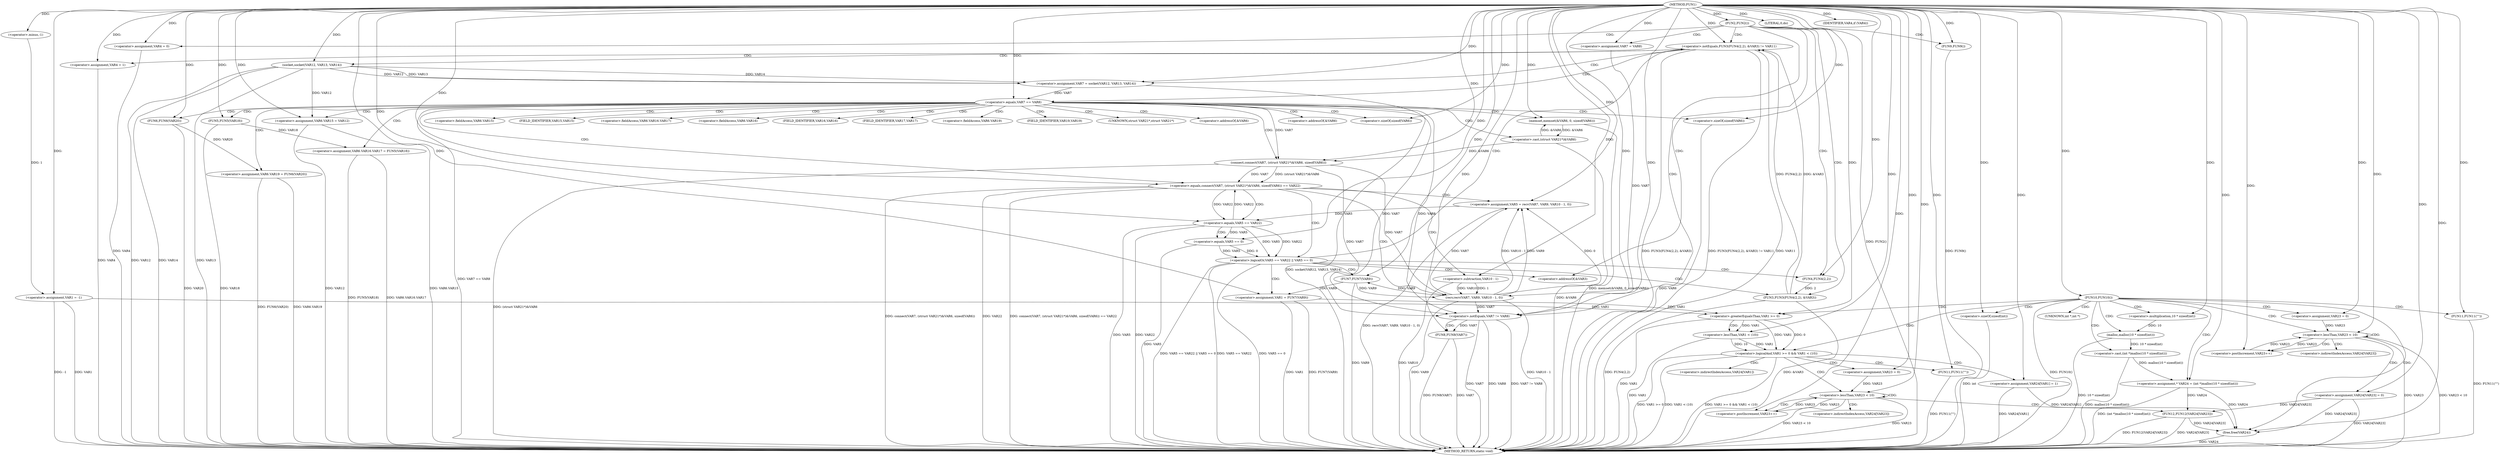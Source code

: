 digraph FUN1 {  
"1000100" [label = "(METHOD,FUN1)" ]
"1000292" [label = "(METHOD_RETURN,static void)" ]
"1000103" [label = "(<operator>.assignment,VAR1 = -1)" ]
"1000105" [label = "(<operator>.minus,-1)" ]
"1000108" [label = "(FUN2,FUN2())" ]
"1000113" [label = "(<operator>.assignment,VAR4 = 0)" ]
"1000119" [label = "(<operator>.assignment,VAR7 = VAR8)" ]
"1000126" [label = "(<operator>.notEquals,FUN3(FUN4(2,2), &VAR3) != VAR11)" ]
"1000127" [label = "(FUN3,FUN3(FUN4(2,2), &VAR3))" ]
"1000128" [label = "(FUN4,FUN4(2,2))" ]
"1000136" [label = "(<operator>.assignment,VAR4 = 1)" ]
"1000139" [label = "(<operator>.assignment,VAR7 = socket(VAR12, VAR13, VAR14))" ]
"1000141" [label = "(socket,socket(VAR12, VAR13, VAR14))" ]
"1000146" [label = "(<operator>.equals,VAR7 == VAR8)" ]
"1000151" [label = "(memset,memset(&VAR6, 0, sizeof(VAR6)))" ]
"1000155" [label = "(<operator>.sizeOf,sizeof(VAR6))" ]
"1000157" [label = "(<operator>.assignment,VAR6.VAR15 = VAR12)" ]
"1000162" [label = "(<operator>.assignment,VAR6.VAR16.VAR17 = FUN5(VAR18))" ]
"1000168" [label = "(FUN5,FUN5(VAR18))" ]
"1000170" [label = "(<operator>.assignment,VAR6.VAR19 = FUN6(VAR20))" ]
"1000174" [label = "(FUN6,FUN6(VAR20))" ]
"1000177" [label = "(<operator>.equals,connect(VAR7, (struct VAR21*)&VAR6, sizeof(VAR6)) == VAR22)" ]
"1000178" [label = "(connect,connect(VAR7, (struct VAR21*)&VAR6, sizeof(VAR6)))" ]
"1000180" [label = "(<operator>.cast,(struct VAR21*)&VAR6)" ]
"1000184" [label = "(<operator>.sizeOf,sizeof(VAR6))" ]
"1000189" [label = "(<operator>.assignment,VAR5 = recv(VAR7, VAR9, VAR10 - 1, 0))" ]
"1000191" [label = "(recv,recv(VAR7, VAR9, VAR10 - 1, 0))" ]
"1000194" [label = "(<operator>.subtraction,VAR10 - 1)" ]
"1000199" [label = "(<operator>.logicalOr,VAR5 == VAR22 || VAR5 == 0)" ]
"1000200" [label = "(<operator>.equals,VAR5 == VAR22)" ]
"1000203" [label = "(<operator>.equals,VAR5 == 0)" ]
"1000208" [label = "(<operator>.assignment,VAR1 = FUN7(VAR9))" ]
"1000210" [label = "(FUN7,FUN7(VAR9))" ]
"1000212" [label = "(LITERAL,0,do)" ]
"1000214" [label = "(<operator>.notEquals,VAR7 != VAR8)" ]
"1000218" [label = "(FUN8,FUN8(VAR7))" ]
"1000221" [label = "(IDENTIFIER,VAR4,if (VAR4))" ]
"1000223" [label = "(FUN9,FUN9())" ]
"1000225" [label = "(FUN10,FUN10())" ]
"1000227" [label = "(FUN11,FUN11(\"\"))" ]
"1000234" [label = "(<operator>.assignment,* VAR24 = (int *)malloc(10 * sizeof(int)))" ]
"1000236" [label = "(<operator>.cast,(int *)malloc(10 * sizeof(int)))" ]
"1000238" [label = "(malloc,malloc(10 * sizeof(int)))" ]
"1000239" [label = "(<operator>.multiplication,10 * sizeof(int))" ]
"1000241" [label = "(<operator>.sizeOf,sizeof(int))" ]
"1000244" [label = "(<operator>.assignment,VAR23 = 0)" ]
"1000247" [label = "(<operator>.lessThan,VAR23 < 10)" ]
"1000250" [label = "(<operator>.postIncrement,VAR23++)" ]
"1000253" [label = "(<operator>.assignment,VAR24[VAR23] = 0)" ]
"1000259" [label = "(<operator>.logicalAnd,VAR1 >= 0 && VAR1 < (10))" ]
"1000260" [label = "(<operator>.greaterEqualsThan,VAR1 >= 0)" ]
"1000263" [label = "(<operator>.lessThan,VAR1 < (10))" ]
"1000267" [label = "(<operator>.assignment,VAR24[VAR1] = 1)" ]
"1000273" [label = "(<operator>.assignment,VAR23 = 0)" ]
"1000276" [label = "(<operator>.lessThan,VAR23 < 10)" ]
"1000279" [label = "(<operator>.postIncrement,VAR23++)" ]
"1000282" [label = "(FUN12,FUN12(VAR24[VAR23]))" ]
"1000288" [label = "(FUN11,FUN11(\"\"))" ]
"1000290" [label = "(free,free(VAR24))" ]
"1000131" [label = "(<operator>.addressOf,&VAR3)" ]
"1000152" [label = "(<operator>.addressOf,&VAR6)" ]
"1000158" [label = "(<operator>.fieldAccess,VAR6.VAR15)" ]
"1000160" [label = "(FIELD_IDENTIFIER,VAR15,VAR15)" ]
"1000163" [label = "(<operator>.fieldAccess,VAR6.VAR16.VAR17)" ]
"1000164" [label = "(<operator>.fieldAccess,VAR6.VAR16)" ]
"1000166" [label = "(FIELD_IDENTIFIER,VAR16,VAR16)" ]
"1000167" [label = "(FIELD_IDENTIFIER,VAR17,VAR17)" ]
"1000171" [label = "(<operator>.fieldAccess,VAR6.VAR19)" ]
"1000173" [label = "(FIELD_IDENTIFIER,VAR19,VAR19)" ]
"1000181" [label = "(UNKNOWN,struct VAR21*,struct VAR21*)" ]
"1000182" [label = "(<operator>.addressOf,&VAR6)" ]
"1000237" [label = "(UNKNOWN,int *,int *)" ]
"1000254" [label = "(<operator>.indirectIndexAccess,VAR24[VAR23])" ]
"1000268" [label = "(<operator>.indirectIndexAccess,VAR24[VAR1])" ]
"1000283" [label = "(<operator>.indirectIndexAccess,VAR24[VAR23])" ]
  "1000184" -> "1000292"  [ label = "DDG: VAR6"] 
  "1000103" -> "1000292"  [ label = "DDG: VAR1"] 
  "1000126" -> "1000292"  [ label = "DDG: FUN3(FUN4(2,2), &VAR3)"] 
  "1000180" -> "1000292"  [ label = "DDG: &VAR6"] 
  "1000259" -> "1000292"  [ label = "DDG: VAR1 >= 0 && VAR1 < (10)"] 
  "1000177" -> "1000292"  [ label = "DDG: connect(VAR7, (struct VAR21*)&VAR6, sizeof(VAR6))"] 
  "1000247" -> "1000292"  [ label = "DDG: VAR23"] 
  "1000162" -> "1000292"  [ label = "DDG: FUN5(VAR18)"] 
  "1000259" -> "1000292"  [ label = "DDG: VAR1 >= 0"] 
  "1000177" -> "1000292"  [ label = "DDG: VAR22"] 
  "1000126" -> "1000292"  [ label = "DDG: FUN3(FUN4(2,2), &VAR3) != VAR11"] 
  "1000290" -> "1000292"  [ label = "DDG: VAR24"] 
  "1000141" -> "1000292"  [ label = "DDG: VAR12"] 
  "1000225" -> "1000292"  [ label = "DDG: FUN10()"] 
  "1000191" -> "1000292"  [ label = "DDG: VAR10 - 1"] 
  "1000200" -> "1000292"  [ label = "DDG: VAR5"] 
  "1000227" -> "1000292"  [ label = "DDG: FUN11(\"\")"] 
  "1000223" -> "1000292"  [ label = "DDG: FUN9()"] 
  "1000108" -> "1000292"  [ label = "DDG: FUN2()"] 
  "1000208" -> "1000292"  [ label = "DDG: VAR1"] 
  "1000282" -> "1000292"  [ label = "DDG: FUN12(VAR24[VAR23])"] 
  "1000208" -> "1000292"  [ label = "DDG: FUN7(VAR9)"] 
  "1000234" -> "1000292"  [ label = "DDG: (int *)malloc(10 * sizeof(int))"] 
  "1000151" -> "1000292"  [ label = "DDG: memset(&VAR6, 0, sizeof(VAR6))"] 
  "1000238" -> "1000292"  [ label = "DDG: 10 * sizeof(int)"] 
  "1000168" -> "1000292"  [ label = "DDG: VAR18"] 
  "1000199" -> "1000292"  [ label = "DDG: VAR5 == VAR22"] 
  "1000214" -> "1000292"  [ label = "DDG: VAR8"] 
  "1000103" -> "1000292"  [ label = "DDG: -1"] 
  "1000218" -> "1000292"  [ label = "DDG: VAR7"] 
  "1000214" -> "1000292"  [ label = "DDG: VAR7 != VAR8"] 
  "1000253" -> "1000292"  [ label = "DDG: VAR24[VAR23]"] 
  "1000236" -> "1000292"  [ label = "DDG: malloc(10 * sizeof(int))"] 
  "1000113" -> "1000292"  [ label = "DDG: VAR4"] 
  "1000139" -> "1000292"  [ label = "DDG: socket(VAR12, VAR13, VAR14)"] 
  "1000194" -> "1000292"  [ label = "DDG: VAR10"] 
  "1000267" -> "1000292"  [ label = "DDG: VAR24[VAR1]"] 
  "1000141" -> "1000292"  [ label = "DDG: VAR14"] 
  "1000157" -> "1000292"  [ label = "DDG: VAR6.VAR15"] 
  "1000189" -> "1000292"  [ label = "DDG: recv(VAR7, VAR9, VAR10 - 1, 0)"] 
  "1000259" -> "1000292"  [ label = "DDG: VAR1 < (10)"] 
  "1000178" -> "1000292"  [ label = "DDG: (struct VAR21*)&VAR6"] 
  "1000263" -> "1000292"  [ label = "DDG: VAR1"] 
  "1000218" -> "1000292"  [ label = "DDG: FUN8(VAR7)"] 
  "1000199" -> "1000292"  [ label = "DDG: VAR5 == 0"] 
  "1000276" -> "1000292"  [ label = "DDG: VAR23 < 10"] 
  "1000126" -> "1000292"  [ label = "DDG: VAR11"] 
  "1000199" -> "1000292"  [ label = "DDG: VAR5 == VAR22 || VAR5 == 0"] 
  "1000191" -> "1000292"  [ label = "DDG: VAR9"] 
  "1000210" -> "1000292"  [ label = "DDG: VAR9"] 
  "1000141" -> "1000292"  [ label = "DDG: VAR13"] 
  "1000276" -> "1000292"  [ label = "DDG: VAR23"] 
  "1000241" -> "1000292"  [ label = "DDG: int"] 
  "1000288" -> "1000292"  [ label = "DDG: FUN11(\"\")"] 
  "1000170" -> "1000292"  [ label = "DDG: VAR6.VAR19"] 
  "1000214" -> "1000292"  [ label = "DDG: VAR7"] 
  "1000177" -> "1000292"  [ label = "DDG: connect(VAR7, (struct VAR21*)&VAR6, sizeof(VAR6)) == VAR22"] 
  "1000260" -> "1000292"  [ label = "DDG: VAR1"] 
  "1000127" -> "1000292"  [ label = "DDG: FUN4(2,2)"] 
  "1000162" -> "1000292"  [ label = "DDG: VAR6.VAR16.VAR17"] 
  "1000282" -> "1000292"  [ label = "DDG: VAR24[VAR23]"] 
  "1000146" -> "1000292"  [ label = "DDG: VAR7 == VAR8"] 
  "1000157" -> "1000292"  [ label = "DDG: VAR12"] 
  "1000170" -> "1000292"  [ label = "DDG: FUN6(VAR20)"] 
  "1000136" -> "1000292"  [ label = "DDG: VAR4"] 
  "1000174" -> "1000292"  [ label = "DDG: VAR20"] 
  "1000247" -> "1000292"  [ label = "DDG: VAR23 < 10"] 
  "1000203" -> "1000292"  [ label = "DDG: VAR5"] 
  "1000127" -> "1000292"  [ label = "DDG: &VAR3"] 
  "1000200" -> "1000292"  [ label = "DDG: VAR22"] 
  "1000105" -> "1000103"  [ label = "DDG: 1"] 
  "1000100" -> "1000103"  [ label = "DDG: "] 
  "1000100" -> "1000105"  [ label = "DDG: "] 
  "1000100" -> "1000108"  [ label = "DDG: "] 
  "1000100" -> "1000113"  [ label = "DDG: "] 
  "1000100" -> "1000119"  [ label = "DDG: "] 
  "1000127" -> "1000126"  [ label = "DDG: FUN4(2,2)"] 
  "1000127" -> "1000126"  [ label = "DDG: &VAR3"] 
  "1000128" -> "1000127"  [ label = "DDG: 2"] 
  "1000100" -> "1000128"  [ label = "DDG: "] 
  "1000100" -> "1000126"  [ label = "DDG: "] 
  "1000100" -> "1000136"  [ label = "DDG: "] 
  "1000141" -> "1000139"  [ label = "DDG: VAR12"] 
  "1000141" -> "1000139"  [ label = "DDG: VAR13"] 
  "1000141" -> "1000139"  [ label = "DDG: VAR14"] 
  "1000100" -> "1000139"  [ label = "DDG: "] 
  "1000100" -> "1000141"  [ label = "DDG: "] 
  "1000139" -> "1000146"  [ label = "DDG: VAR7"] 
  "1000100" -> "1000146"  [ label = "DDG: "] 
  "1000180" -> "1000151"  [ label = "DDG: &VAR6"] 
  "1000100" -> "1000151"  [ label = "DDG: "] 
  "1000100" -> "1000155"  [ label = "DDG: "] 
  "1000141" -> "1000157"  [ label = "DDG: VAR12"] 
  "1000100" -> "1000157"  [ label = "DDG: "] 
  "1000168" -> "1000162"  [ label = "DDG: VAR18"] 
  "1000100" -> "1000168"  [ label = "DDG: "] 
  "1000174" -> "1000170"  [ label = "DDG: VAR20"] 
  "1000100" -> "1000174"  [ label = "DDG: "] 
  "1000178" -> "1000177"  [ label = "DDG: VAR7"] 
  "1000178" -> "1000177"  [ label = "DDG: (struct VAR21*)&VAR6"] 
  "1000146" -> "1000178"  [ label = "DDG: VAR7"] 
  "1000100" -> "1000178"  [ label = "DDG: "] 
  "1000180" -> "1000178"  [ label = "DDG: &VAR6"] 
  "1000151" -> "1000180"  [ label = "DDG: &VAR6"] 
  "1000100" -> "1000184"  [ label = "DDG: "] 
  "1000200" -> "1000177"  [ label = "DDG: VAR22"] 
  "1000100" -> "1000177"  [ label = "DDG: "] 
  "1000191" -> "1000189"  [ label = "DDG: VAR7"] 
  "1000191" -> "1000189"  [ label = "DDG: VAR9"] 
  "1000191" -> "1000189"  [ label = "DDG: VAR10 - 1"] 
  "1000191" -> "1000189"  [ label = "DDG: 0"] 
  "1000100" -> "1000189"  [ label = "DDG: "] 
  "1000178" -> "1000191"  [ label = "DDG: VAR7"] 
  "1000100" -> "1000191"  [ label = "DDG: "] 
  "1000210" -> "1000191"  [ label = "DDG: VAR9"] 
  "1000194" -> "1000191"  [ label = "DDG: VAR10"] 
  "1000194" -> "1000191"  [ label = "DDG: 1"] 
  "1000100" -> "1000194"  [ label = "DDG: "] 
  "1000200" -> "1000199"  [ label = "DDG: VAR5"] 
  "1000200" -> "1000199"  [ label = "DDG: VAR22"] 
  "1000189" -> "1000200"  [ label = "DDG: VAR5"] 
  "1000100" -> "1000200"  [ label = "DDG: "] 
  "1000177" -> "1000200"  [ label = "DDG: VAR22"] 
  "1000203" -> "1000199"  [ label = "DDG: VAR5"] 
  "1000203" -> "1000199"  [ label = "DDG: 0"] 
  "1000200" -> "1000203"  [ label = "DDG: VAR5"] 
  "1000100" -> "1000203"  [ label = "DDG: "] 
  "1000210" -> "1000208"  [ label = "DDG: VAR9"] 
  "1000100" -> "1000208"  [ label = "DDG: "] 
  "1000191" -> "1000210"  [ label = "DDG: VAR9"] 
  "1000100" -> "1000210"  [ label = "DDG: "] 
  "1000100" -> "1000212"  [ label = "DDG: "] 
  "1000178" -> "1000214"  [ label = "DDG: VAR7"] 
  "1000119" -> "1000214"  [ label = "DDG: VAR7"] 
  "1000146" -> "1000214"  [ label = "DDG: VAR7"] 
  "1000191" -> "1000214"  [ label = "DDG: VAR7"] 
  "1000100" -> "1000214"  [ label = "DDG: "] 
  "1000146" -> "1000214"  [ label = "DDG: VAR8"] 
  "1000214" -> "1000218"  [ label = "DDG: VAR7"] 
  "1000100" -> "1000218"  [ label = "DDG: "] 
  "1000100" -> "1000221"  [ label = "DDG: "] 
  "1000100" -> "1000223"  [ label = "DDG: "] 
  "1000100" -> "1000225"  [ label = "DDG: "] 
  "1000100" -> "1000227"  [ label = "DDG: "] 
  "1000236" -> "1000234"  [ label = "DDG: malloc(10 * sizeof(int))"] 
  "1000100" -> "1000234"  [ label = "DDG: "] 
  "1000238" -> "1000236"  [ label = "DDG: 10 * sizeof(int)"] 
  "1000239" -> "1000238"  [ label = "DDG: 10"] 
  "1000100" -> "1000239"  [ label = "DDG: "] 
  "1000100" -> "1000241"  [ label = "DDG: "] 
  "1000100" -> "1000244"  [ label = "DDG: "] 
  "1000250" -> "1000247"  [ label = "DDG: VAR23"] 
  "1000244" -> "1000247"  [ label = "DDG: VAR23"] 
  "1000100" -> "1000247"  [ label = "DDG: "] 
  "1000247" -> "1000250"  [ label = "DDG: VAR23"] 
  "1000100" -> "1000250"  [ label = "DDG: "] 
  "1000100" -> "1000253"  [ label = "DDG: "] 
  "1000260" -> "1000259"  [ label = "DDG: VAR1"] 
  "1000260" -> "1000259"  [ label = "DDG: 0"] 
  "1000208" -> "1000260"  [ label = "DDG: VAR1"] 
  "1000103" -> "1000260"  [ label = "DDG: VAR1"] 
  "1000100" -> "1000260"  [ label = "DDG: "] 
  "1000263" -> "1000259"  [ label = "DDG: VAR1"] 
  "1000263" -> "1000259"  [ label = "DDG: 10"] 
  "1000260" -> "1000263"  [ label = "DDG: VAR1"] 
  "1000100" -> "1000263"  [ label = "DDG: "] 
  "1000100" -> "1000267"  [ label = "DDG: "] 
  "1000100" -> "1000273"  [ label = "DDG: "] 
  "1000279" -> "1000276"  [ label = "DDG: VAR23"] 
  "1000273" -> "1000276"  [ label = "DDG: VAR23"] 
  "1000100" -> "1000276"  [ label = "DDG: "] 
  "1000276" -> "1000279"  [ label = "DDG: VAR23"] 
  "1000100" -> "1000279"  [ label = "DDG: "] 
  "1000234" -> "1000282"  [ label = "DDG: VAR24"] 
  "1000253" -> "1000282"  [ label = "DDG: VAR24[VAR23]"] 
  "1000100" -> "1000288"  [ label = "DDG: "] 
  "1000234" -> "1000290"  [ label = "DDG: VAR24"] 
  "1000253" -> "1000290"  [ label = "DDG: VAR24[VAR23]"] 
  "1000267" -> "1000290"  [ label = "DDG: VAR24[VAR1]"] 
  "1000282" -> "1000290"  [ label = "DDG: VAR24[VAR23]"] 
  "1000100" -> "1000290"  [ label = "DDG: "] 
  "1000108" -> "1000127"  [ label = "CDG: "] 
  "1000108" -> "1000128"  [ label = "CDG: "] 
  "1000108" -> "1000214"  [ label = "CDG: "] 
  "1000108" -> "1000126"  [ label = "CDG: "] 
  "1000108" -> "1000119"  [ label = "CDG: "] 
  "1000108" -> "1000131"  [ label = "CDG: "] 
  "1000108" -> "1000113"  [ label = "CDG: "] 
  "1000108" -> "1000223"  [ label = "CDG: "] 
  "1000126" -> "1000141"  [ label = "CDG: "] 
  "1000126" -> "1000139"  [ label = "CDG: "] 
  "1000126" -> "1000146"  [ label = "CDG: "] 
  "1000126" -> "1000136"  [ label = "CDG: "] 
  "1000146" -> "1000164"  [ label = "CDG: "] 
  "1000146" -> "1000174"  [ label = "CDG: "] 
  "1000146" -> "1000182"  [ label = "CDG: "] 
  "1000146" -> "1000166"  [ label = "CDG: "] 
  "1000146" -> "1000180"  [ label = "CDG: "] 
  "1000146" -> "1000157"  [ label = "CDG: "] 
  "1000146" -> "1000167"  [ label = "CDG: "] 
  "1000146" -> "1000151"  [ label = "CDG: "] 
  "1000146" -> "1000160"  [ label = "CDG: "] 
  "1000146" -> "1000152"  [ label = "CDG: "] 
  "1000146" -> "1000163"  [ label = "CDG: "] 
  "1000146" -> "1000168"  [ label = "CDG: "] 
  "1000146" -> "1000178"  [ label = "CDG: "] 
  "1000146" -> "1000173"  [ label = "CDG: "] 
  "1000146" -> "1000158"  [ label = "CDG: "] 
  "1000146" -> "1000155"  [ label = "CDG: "] 
  "1000146" -> "1000170"  [ label = "CDG: "] 
  "1000146" -> "1000171"  [ label = "CDG: "] 
  "1000146" -> "1000184"  [ label = "CDG: "] 
  "1000146" -> "1000177"  [ label = "CDG: "] 
  "1000146" -> "1000162"  [ label = "CDG: "] 
  "1000146" -> "1000181"  [ label = "CDG: "] 
  "1000177" -> "1000200"  [ label = "CDG: "] 
  "1000177" -> "1000191"  [ label = "CDG: "] 
  "1000177" -> "1000199"  [ label = "CDG: "] 
  "1000177" -> "1000194"  [ label = "CDG: "] 
  "1000177" -> "1000189"  [ label = "CDG: "] 
  "1000199" -> "1000208"  [ label = "CDG: "] 
  "1000199" -> "1000210"  [ label = "CDG: "] 
  "1000199" -> "1000127"  [ label = "CDG: "] 
  "1000199" -> "1000128"  [ label = "CDG: "] 
  "1000199" -> "1000126"  [ label = "CDG: "] 
  "1000199" -> "1000131"  [ label = "CDG: "] 
  "1000200" -> "1000203"  [ label = "CDG: "] 
  "1000214" -> "1000218"  [ label = "CDG: "] 
  "1000225" -> "1000238"  [ label = "CDG: "] 
  "1000225" -> "1000260"  [ label = "CDG: "] 
  "1000225" -> "1000227"  [ label = "CDG: "] 
  "1000225" -> "1000244"  [ label = "CDG: "] 
  "1000225" -> "1000259"  [ label = "CDG: "] 
  "1000225" -> "1000236"  [ label = "CDG: "] 
  "1000225" -> "1000247"  [ label = "CDG: "] 
  "1000225" -> "1000239"  [ label = "CDG: "] 
  "1000225" -> "1000290"  [ label = "CDG: "] 
  "1000225" -> "1000234"  [ label = "CDG: "] 
  "1000225" -> "1000237"  [ label = "CDG: "] 
  "1000225" -> "1000241"  [ label = "CDG: "] 
  "1000247" -> "1000254"  [ label = "CDG: "] 
  "1000247" -> "1000250"  [ label = "CDG: "] 
  "1000247" -> "1000247"  [ label = "CDG: "] 
  "1000247" -> "1000253"  [ label = "CDG: "] 
  "1000259" -> "1000268"  [ label = "CDG: "] 
  "1000259" -> "1000276"  [ label = "CDG: "] 
  "1000259" -> "1000273"  [ label = "CDG: "] 
  "1000259" -> "1000288"  [ label = "CDG: "] 
  "1000259" -> "1000267"  [ label = "CDG: "] 
  "1000260" -> "1000263"  [ label = "CDG: "] 
  "1000276" -> "1000276"  [ label = "CDG: "] 
  "1000276" -> "1000282"  [ label = "CDG: "] 
  "1000276" -> "1000279"  [ label = "CDG: "] 
  "1000276" -> "1000283"  [ label = "CDG: "] 
}
